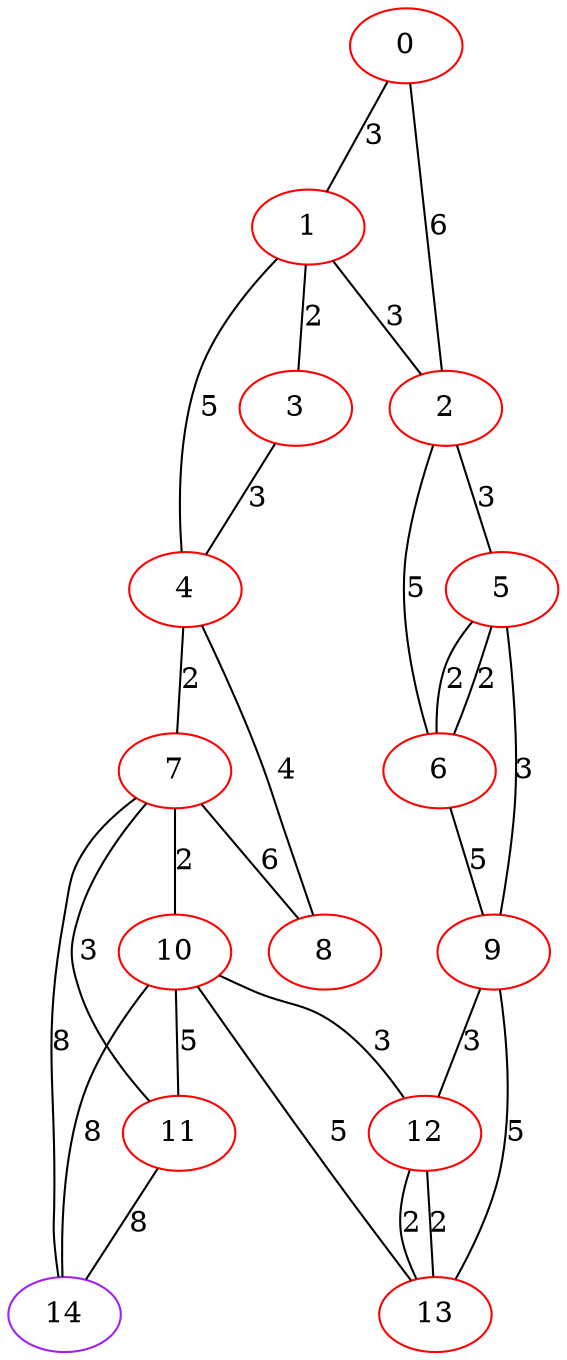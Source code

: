 graph "" {
0 [color=red, weight=1];
1 [color=red, weight=1];
2 [color=red, weight=1];
3 [color=red, weight=1];
4 [color=red, weight=1];
5 [color=red, weight=1];
6 [color=red, weight=1];
7 [color=red, weight=1];
8 [color=red, weight=1];
9 [color=red, weight=1];
10 [color=red, weight=1];
11 [color=red, weight=1];
12 [color=red, weight=1];
13 [color=red, weight=1];
14 [color=purple, weight=4];
0 -- 1  [key=0, label=3];
0 -- 2  [key=0, label=6];
1 -- 2  [key=0, label=3];
1 -- 3  [key=0, label=2];
1 -- 4  [key=0, label=5];
2 -- 5  [key=0, label=3];
2 -- 6  [key=0, label=5];
3 -- 4  [key=0, label=3];
4 -- 8  [key=0, label=4];
4 -- 7  [key=0, label=2];
5 -- 9  [key=0, label=3];
5 -- 6  [key=0, label=2];
5 -- 6  [key=1, label=2];
6 -- 9  [key=0, label=5];
7 -- 8  [key=0, label=6];
7 -- 10  [key=0, label=2];
7 -- 11  [key=0, label=3];
7 -- 14  [key=0, label=8];
9 -- 12  [key=0, label=3];
9 -- 13  [key=0, label=5];
10 -- 11  [key=0, label=5];
10 -- 12  [key=0, label=3];
10 -- 13  [key=0, label=5];
10 -- 14  [key=0, label=8];
11 -- 14  [key=0, label=8];
12 -- 13  [key=0, label=2];
12 -- 13  [key=1, label=2];
}
